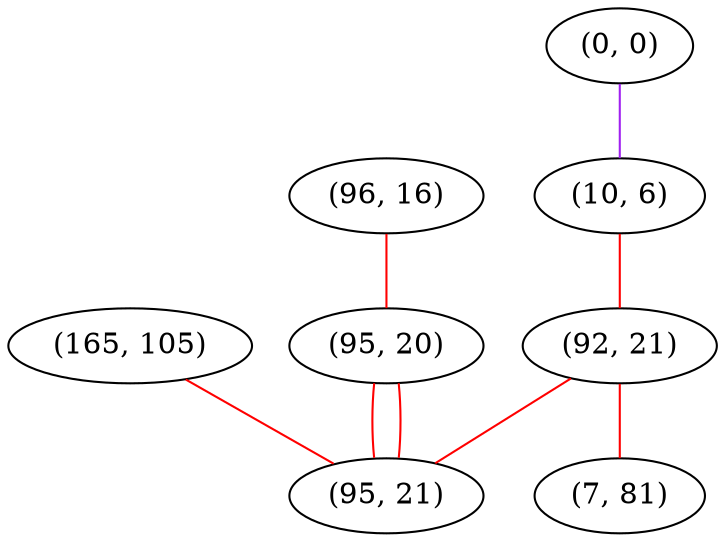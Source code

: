 graph "" {
"(165, 105)";
"(0, 0)";
"(10, 6)";
"(92, 21)";
"(96, 16)";
"(7, 81)";
"(95, 20)";
"(95, 21)";
"(165, 105)" -- "(95, 21)"  [color=red, key=0, weight=1];
"(0, 0)" -- "(10, 6)"  [color=purple, key=0, weight=4];
"(10, 6)" -- "(92, 21)"  [color=red, key=0, weight=1];
"(92, 21)" -- "(95, 21)"  [color=red, key=0, weight=1];
"(92, 21)" -- "(7, 81)"  [color=red, key=0, weight=1];
"(96, 16)" -- "(95, 20)"  [color=red, key=0, weight=1];
"(95, 20)" -- "(95, 21)"  [color=red, key=0, weight=1];
"(95, 20)" -- "(95, 21)"  [color=red, key=1, weight=1];
}

